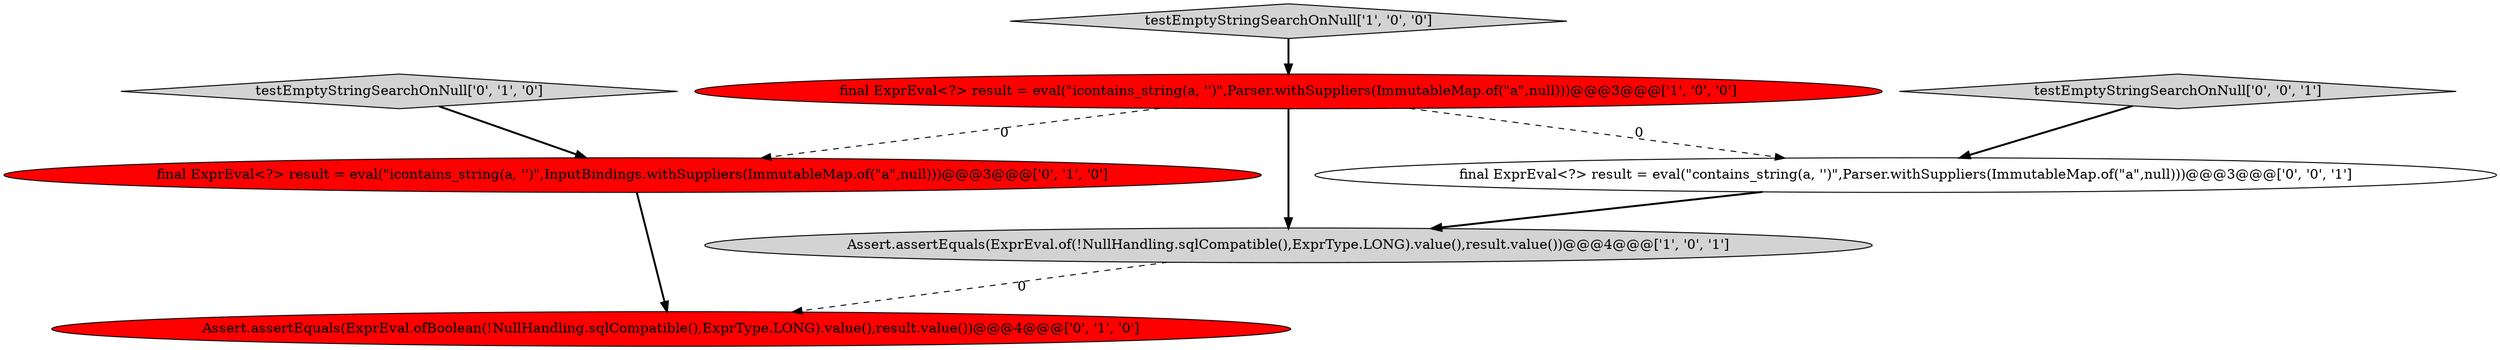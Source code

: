digraph {
6 [style = filled, label = "final ExprEval<?> result = eval(\"contains_string(a, '')\",Parser.withSuppliers(ImmutableMap.of(\"a\",null)))@@@3@@@['0', '0', '1']", fillcolor = white, shape = ellipse image = "AAA0AAABBB3BBB"];
3 [style = filled, label = "final ExprEval<?> result = eval(\"icontains_string(a, '')\",InputBindings.withSuppliers(ImmutableMap.of(\"a\",null)))@@@3@@@['0', '1', '0']", fillcolor = red, shape = ellipse image = "AAA1AAABBB2BBB"];
2 [style = filled, label = "final ExprEval<?> result = eval(\"icontains_string(a, '')\",Parser.withSuppliers(ImmutableMap.of(\"a\",null)))@@@3@@@['1', '0', '0']", fillcolor = red, shape = ellipse image = "AAA1AAABBB1BBB"];
7 [style = filled, label = "testEmptyStringSearchOnNull['0', '0', '1']", fillcolor = lightgray, shape = diamond image = "AAA0AAABBB3BBB"];
4 [style = filled, label = "Assert.assertEquals(ExprEval.ofBoolean(!NullHandling.sqlCompatible(),ExprType.LONG).value(),result.value())@@@4@@@['0', '1', '0']", fillcolor = red, shape = ellipse image = "AAA1AAABBB2BBB"];
1 [style = filled, label = "testEmptyStringSearchOnNull['1', '0', '0']", fillcolor = lightgray, shape = diamond image = "AAA0AAABBB1BBB"];
0 [style = filled, label = "Assert.assertEquals(ExprEval.of(!NullHandling.sqlCompatible(),ExprType.LONG).value(),result.value())@@@4@@@['1', '0', '1']", fillcolor = lightgray, shape = ellipse image = "AAA0AAABBB1BBB"];
5 [style = filled, label = "testEmptyStringSearchOnNull['0', '1', '0']", fillcolor = lightgray, shape = diamond image = "AAA0AAABBB2BBB"];
5->3 [style = bold, label=""];
1->2 [style = bold, label=""];
2->0 [style = bold, label=""];
6->0 [style = bold, label=""];
0->4 [style = dashed, label="0"];
2->3 [style = dashed, label="0"];
3->4 [style = bold, label=""];
7->6 [style = bold, label=""];
2->6 [style = dashed, label="0"];
}
